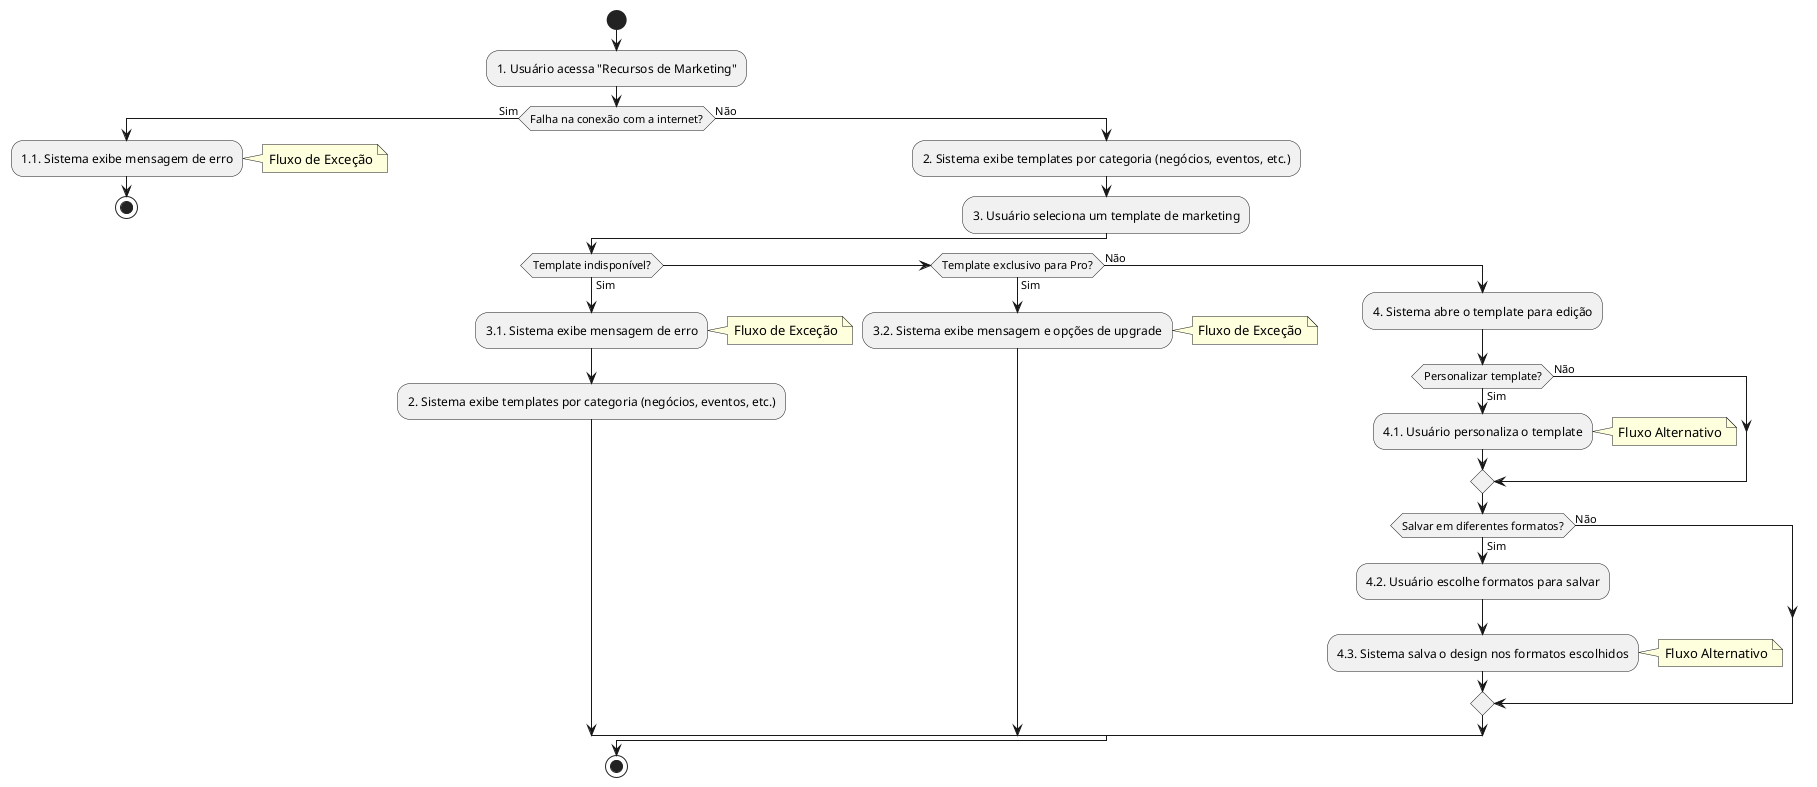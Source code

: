 @startuml
start
:1. Usuário acessa "Recursos de Marketing";

if (Falha na conexão com a internet?) then (Sim)
  :1.1. Sistema exibe mensagem de erro;
  note right: Fluxo de Exceção
  stop
else (Não)
  :2. Sistema exibe templates por categoria (negócios, eventos, etc.);
  :3. Usuário seleciona um template de marketing;

  if (Template indisponível?) then (Sim)
    :3.1. Sistema exibe mensagem de erro;
    note right: Fluxo de Exceção
    :2. Sistema exibe templates por categoria (negócios, eventos, etc.);
  elseif (Template exclusivo para Pro?) then (Sim)
    :3.2. Sistema exibe mensagem e opções de upgrade;
    note right: Fluxo de Exceção
  else (Não)
    :4. Sistema abre o template para edição;

    if (Personalizar template?) then (Sim)
      :4.1. Usuário personaliza o template;
      note right: Fluxo Alternativo
    else (Não)
    endif

    if (Salvar em diferentes formatos?) then (Sim)
      :4.2. Usuário escolhe formatos para salvar;
      :4.3. Sistema salva o design nos formatos escolhidos;
      note right: Fluxo Alternativo
    else (Não)
    endif
  endif
endif
stop

@enduml